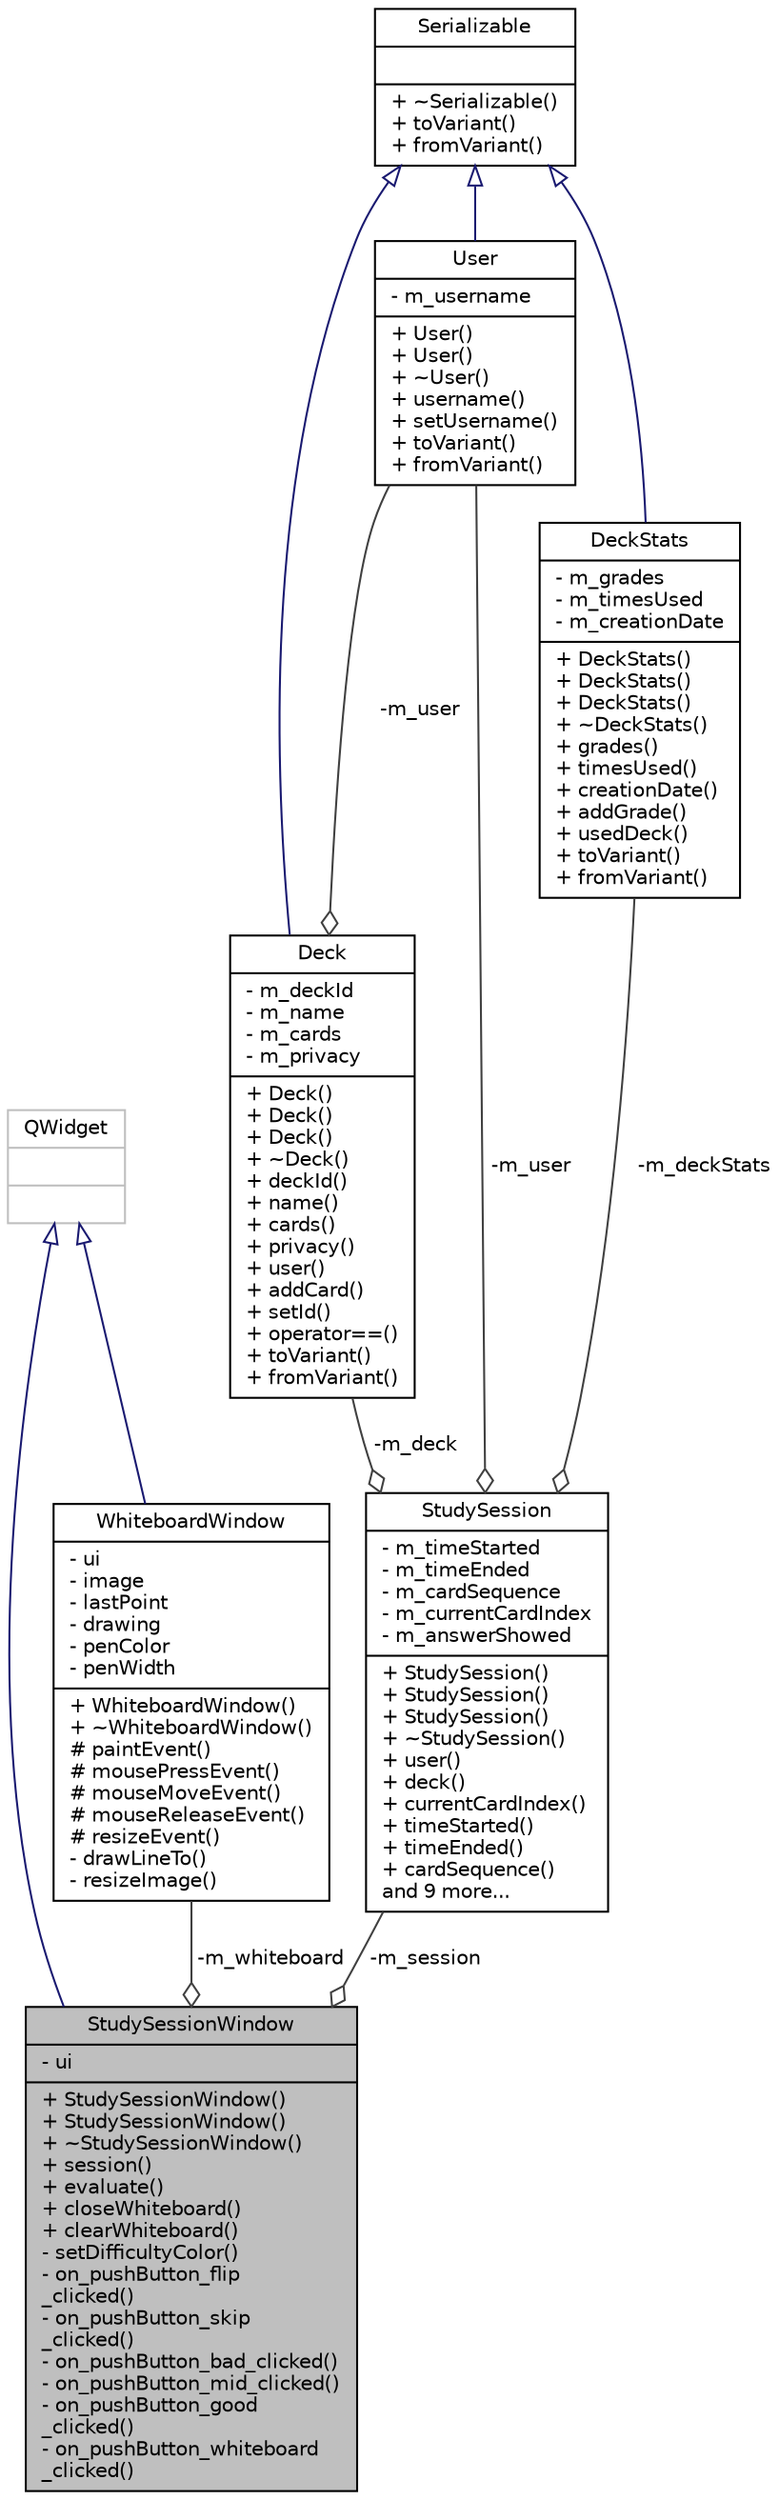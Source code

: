 digraph "StudySessionWindow"
{
 // LATEX_PDF_SIZE
  edge [fontname="Helvetica",fontsize="10",labelfontname="Helvetica",labelfontsize="10"];
  node [fontname="Helvetica",fontsize="10",shape=record];
  Node1 [label="{StudySessionWindow\n|- ui\l|+ StudySessionWindow()\l+ StudySessionWindow()\l+ ~StudySessionWindow()\l+ session()\l+ evaluate()\l+ closeWhiteboard()\l+ clearWhiteboard()\l- setDifficultyColor()\l- on_pushButton_flip\l_clicked()\l- on_pushButton_skip\l_clicked()\l- on_pushButton_bad_clicked()\l- on_pushButton_mid_clicked()\l- on_pushButton_good\l_clicked()\l- on_pushButton_whiteboard\l_clicked()\l}",height=0.2,width=0.4,color="black", fillcolor="grey75", style="filled", fontcolor="black",tooltip=" "];
  Node2 -> Node1 [dir="back",color="midnightblue",fontsize="10",style="solid",arrowtail="onormal",fontname="Helvetica"];
  Node2 [label="{QWidget\n||}",height=0.2,width=0.4,color="grey75", fillcolor="white", style="filled",tooltip=" "];
  Node3 -> Node1 [color="grey25",fontsize="10",style="solid",label=" -m_whiteboard" ,arrowhead="odiamond",fontname="Helvetica"];
  Node3 [label="{WhiteboardWindow\n|- ui\l- image\l- lastPoint\l- drawing\l- penColor\l- penWidth\l|+ WhiteboardWindow()\l+ ~WhiteboardWindow()\l# paintEvent()\l# mousePressEvent()\l# mouseMoveEvent()\l# mouseReleaseEvent()\l# resizeEvent()\l- drawLineTo()\l- resizeImage()\l}",height=0.2,width=0.4,color="black", fillcolor="white", style="filled",URL="$classWhiteboardWindow.html",tooltip=" "];
  Node2 -> Node3 [dir="back",color="midnightblue",fontsize="10",style="solid",arrowtail="onormal",fontname="Helvetica"];
  Node4 -> Node1 [color="grey25",fontsize="10",style="solid",label=" -m_session" ,arrowhead="odiamond",fontname="Helvetica"];
  Node4 [label="{StudySession\n|- m_timeStarted\l- m_timeEnded\l- m_cardSequence\l- m_currentCardIndex\l- m_answerShowed\l|+ StudySession()\l+ StudySession()\l+ StudySession()\l+ ~StudySession()\l+ user()\l+ deck()\l+ currentCardIndex()\l+ timeStarted()\l+ timeEnded()\l+ cardSequence()\land 9 more...\l}",height=0.2,width=0.4,color="black", fillcolor="white", style="filled",URL="$classStudySession.html",tooltip=" "];
  Node5 -> Node4 [color="grey25",fontsize="10",style="solid",label=" -m_deck" ,arrowhead="odiamond",fontname="Helvetica"];
  Node5 [label="{Deck\n|- m_deckId\l- m_name\l- m_cards\l- m_privacy\l|+ Deck()\l+ Deck()\l+ Deck()\l+ ~Deck()\l+ deckId()\l+ name()\l+ cards()\l+ privacy()\l+ user()\l+ addCard()\l+ setId()\l+ operator==()\l+ toVariant()\l+ fromVariant()\l}",height=0.2,width=0.4,color="black", fillcolor="white", style="filled",URL="$classDeck.html",tooltip=" "];
  Node6 -> Node5 [dir="back",color="midnightblue",fontsize="10",style="solid",arrowtail="onormal",fontname="Helvetica"];
  Node6 [label="{Serializable\n||+ ~Serializable()\l+ toVariant()\l+ fromVariant()\l}",height=0.2,width=0.4,color="black", fillcolor="white", style="filled",URL="$classSerializable.html",tooltip=" "];
  Node7 -> Node5 [color="grey25",fontsize="10",style="solid",label=" -m_user" ,arrowhead="odiamond",fontname="Helvetica"];
  Node7 [label="{User\n|- m_username\l|+ User()\l+ User()\l+ ~User()\l+ username()\l+ setUsername()\l+ toVariant()\l+ fromVariant()\l}",height=0.2,width=0.4,color="black", fillcolor="white", style="filled",URL="$classUser.html",tooltip=" "];
  Node6 -> Node7 [dir="back",color="midnightblue",fontsize="10",style="solid",arrowtail="onormal",fontname="Helvetica"];
  Node7 -> Node4 [color="grey25",fontsize="10",style="solid",label=" -m_user" ,arrowhead="odiamond",fontname="Helvetica"];
  Node8 -> Node4 [color="grey25",fontsize="10",style="solid",label=" -m_deckStats" ,arrowhead="odiamond",fontname="Helvetica"];
  Node8 [label="{DeckStats\n|- m_grades\l- m_timesUsed\l- m_creationDate\l|+ DeckStats()\l+ DeckStats()\l+ DeckStats()\l+ ~DeckStats()\l+ grades()\l+ timesUsed()\l+ creationDate()\l+ addGrade()\l+ usedDeck()\l+ toVariant()\l+ fromVariant()\l}",height=0.2,width=0.4,color="black", fillcolor="white", style="filled",URL="$classDeckStats.html",tooltip=" "];
  Node6 -> Node8 [dir="back",color="midnightblue",fontsize="10",style="solid",arrowtail="onormal",fontname="Helvetica"];
}
